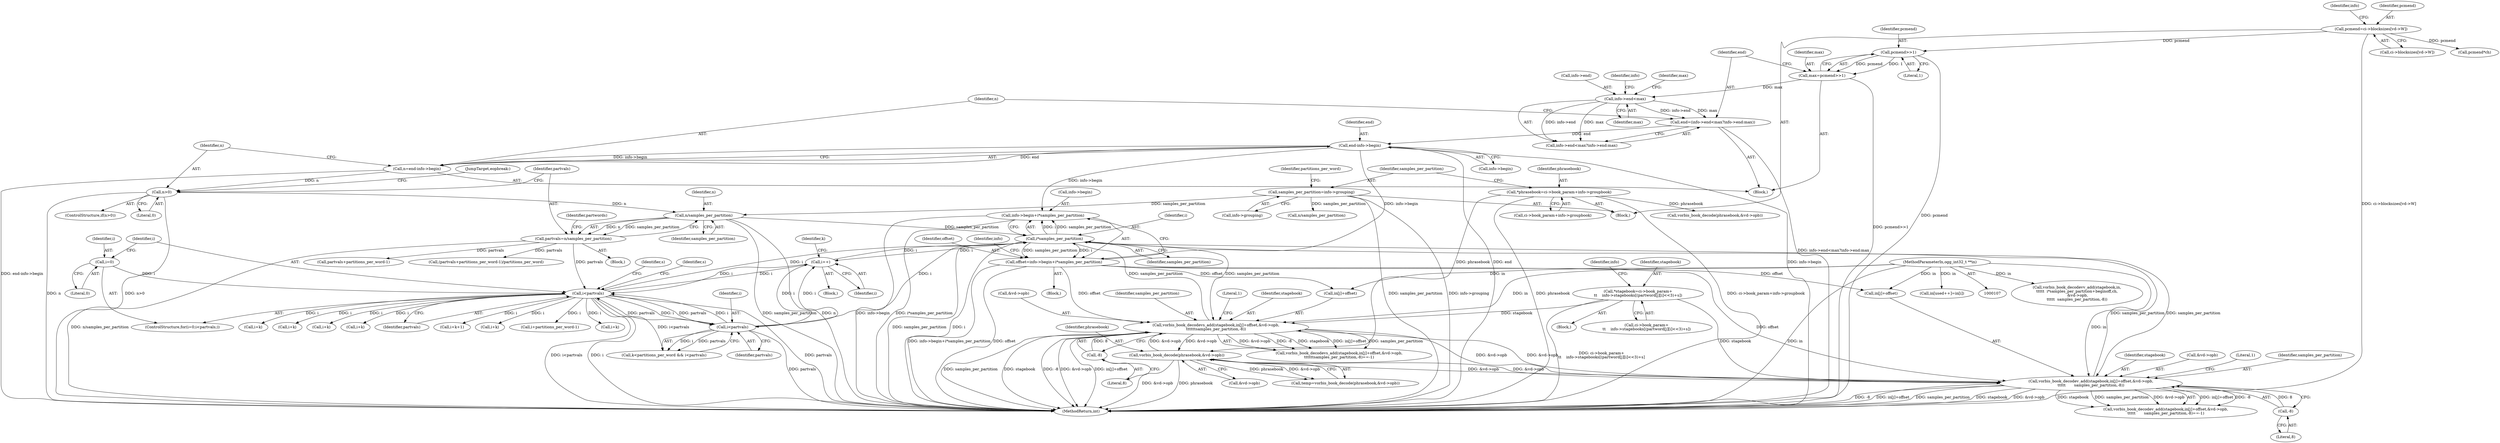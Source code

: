 digraph "1_Android_659030a2e80c38fb8da0a4eb68695349eec6778b@pointer" {
"1000483" [label="(Call,info->begin+i*samples_per_partition)"];
"1000193" [label="(Call,end-info->begin)"];
"1000178" [label="(Call,end=(info->end<max?info->end:max))"];
"1000181" [label="(Call,info->end<max)"];
"1000172" [label="(Call,max=pcmend>>1)"];
"1000174" [label="(Call,pcmend>>1)"];
"1000155" [label="(Call,pcmend=ci->blocksizes[vd->W])"];
"1000487" [label="(Call,i*samples_per_partition)"];
"1000298" [label="(Call,i<partvals)"];
"1000295" [label="(Call,i=0)"];
"1000462" [label="(Call,i<partvals)"];
"1000468" [label="(Call,i++)"];
"1000204" [label="(Call,partvals=n/samples_per_partition)"];
"1000206" [label="(Call,n/samples_per_partition)"];
"1000199" [label="(Call,n>0)"];
"1000191" [label="(Call,n=end-info->begin)"];
"1000143" [label="(Call,samples_per_partition=info->grouping)"];
"1000555" [label="(Call,vorbis_book_decodevs_add(stagebook,in[j]+offset,&vd->opb,\n\t\t\t\t\t\tsamples_per_partition,-8))"];
"1000508" [label="(Call,*stagebook=ci->book_param+\n\t\t    info->stagebooks[(partword[j][i]<<3)+s])"];
"1000110" [label="(MethodParameterIn,ogg_int32_t **in)"];
"1000481" [label="(Call,offset=info->begin+i*samples_per_partition)"];
"1000400" [label="(Call,vorbis_book_decode(phrasebook,&vd->opb))"];
"1000133" [label="(Call,*phrasebook=ci->book_param+info->groupbook)"];
"1000534" [label="(Call,vorbis_book_decodev_add(stagebook,in[j]+offset,&vd->opb,\n\t\t\t\t\t       samples_per_partition,-8))"];
"1000546" [label="(Call,-8)"];
"1000567" [label="(Call,-8)"];
"1000205" [label="(Identifier,partvals)"];
"1000195" [label="(Call,info->begin)"];
"1000570" [label="(Literal,1)"];
"1000185" [label="(Identifier,max)"];
"1000429" [label="(Call,i+k)"];
"1000110" [label="(MethodParameterIn,ogg_int32_t **in)"];
"1000556" [label="(Identifier,stagebook)"];
"1000155" [label="(Call,pcmend=ci->blocksizes[vd->W])"];
"1000465" [label="(Block,)"];
"1000294" [label="(ControlStructure,for(i=0;i<partvals;))"];
"1000562" [label="(Call,&vd->opb)"];
"1000509" [label="(Identifier,stagebook)"];
"1000463" [label="(Identifier,i)"];
"1000536" [label="(Call,in[j]+offset)"];
"1000557" [label="(Call,in[j]+offset)"];
"1000334" [label="(Call,i+k)"];
"1000535" [label="(Identifier,stagebook)"];
"1000568" [label="(Literal,8)"];
"1000295" [label="(Call,i=0)"];
"1000555" [label="(Call,vorbis_book_decodevs_add(stagebook,in[j]+offset,&vd->opb,\n\t\t\t\t\t\tsamples_per_partition,-8))"];
"1000204" [label="(Call,partvals=n/samples_per_partition)"];
"1000207" [label="(Identifier,n)"];
"1000384" [label="(Call,i+k)"];
"1000482" [label="(Identifier,offset)"];
"1000375" [label="(Call,i+k)"];
"1000481" [label="(Call,offset=info->begin+i*samples_per_partition)"];
"1000191" [label="(Call,n=end-info->begin)"];
"1000547" [label="(Literal,8)"];
"1000167" [label="(Identifier,info)"];
"1000157" [label="(Call,ci->blocksizes[vd->W])"];
"1000300" [label="(Identifier,partvals)"];
"1000488" [label="(Identifier,i)"];
"1000172" [label="(Call,max=pcmend>>1)"];
"1000529" [label="(Identifier,info)"];
"1000458" [label="(Call,k<partitions_per_word && i<partvals)"];
"1000464" [label="(Identifier,partvals)"];
"1000733" [label="(Call,vorbis_book_decode(phrasebook,&vd->opb))"];
"1000193" [label="(Call,end-info->begin)"];
"1000401" [label="(Identifier,phrasebook)"];
"1000182" [label="(Call,info->end)"];
"1000176" [label="(Literal,1)"];
"1000832" [label="(Call,vorbis_book_decodevv_add(stagebook,in,\n\t\t\t\t\t  i*samples_per_partition+beginoff,ch,\n &vd->opb,\n\t\t\t\t\t  samples_per_partition,-8))"];
"1000296" [label="(Identifier,i)"];
"1000342" [label="(Call,i+k+1)"];
"1000211" [label="(Identifier,partwords)"];
"1000113" [label="(Block,)"];
"1000510" [label="(Call,ci->book_param+\n\t\t    info->stagebooks[(partword[j][i]<<3)+s])"];
"1000187" [label="(Identifier,info)"];
"1000578" [label="(Call,pcmend*ch)"];
"1000437" [label="(Call,i+k)"];
"1000200" [label="(Identifier,n)"];
"1000299" [label="(Identifier,i)"];
"1000566" [label="(Identifier,samples_per_partition)"];
"1000854" [label="(MethodReturn,int)"];
"1000494" [label="(Identifier,info)"];
"1000150" [label="(Identifier,partitions_per_word)"];
"1000462" [label="(Call,i<partvals)"];
"1000232" [label="(Call,in[used++]=in[i])"];
"1000199" [label="(Call,n>0)"];
"1000567" [label="(Call,-8)"];
"1000194" [label="(Identifier,end)"];
"1000400" [label="(Call,vorbis_book_decode(phrasebook,&vd->opb))"];
"1000554" [label="(Call,vorbis_book_decodevs_add(stagebook,in[j]+offset,&vd->opb,\n\t\t\t\t\t\tsamples_per_partition,-8)==-1)"];
"1000479" [label="(Block,)"];
"1000533" [label="(Call,vorbis_book_decodev_add(stagebook,in[j]+offset,&vd->opb,\n\t\t\t\t\t       samples_per_partition,-8)==-1)"];
"1000402" [label="(Call,&vd->opb)"];
"1000506" [label="(Block,)"];
"1000508" [label="(Call,*stagebook=ci->book_param+\n\t\t    info->stagebooks[(partword[j][i]<<3)+s])"];
"1000298" [label="(Call,i<partvals)"];
"1000170" [label="(Block,)"];
"1000206" [label="(Call,n/samples_per_partition)"];
"1000192" [label="(Identifier,n)"];
"1000541" [label="(Call,&vd->opb)"];
"1000145" [label="(Call,info->grouping)"];
"1000549" [label="(Literal,1)"];
"1000180" [label="(Call,info->end<max?info->end:max)"];
"1000181" [label="(Call,info->end<max)"];
"1000546" [label="(Call,-8)"];
"1000173" [label="(Identifier,max)"];
"1000198" [label="(ControlStructure,if(n>0))"];
"1000468" [label="(Call,i++)"];
"1000469" [label="(Identifier,i)"];
"1000297" [label="(Literal,0)"];
"1000312" [label="(Call,i+partitions_per_word-1)"];
"1000135" [label="(Call,ci->book_param+info->groupbook)"];
"1000201" [label="(Literal,0)"];
"1000189" [label="(Identifier,max)"];
"1000450" [label="(Call,i+k)"];
"1000175" [label="(Identifier,pcmend)"];
"1000208" [label="(Identifier,samples_per_partition)"];
"1000489" [label="(Identifier,samples_per_partition)"];
"1000179" [label="(Identifier,end)"];
"1000174" [label="(Call,pcmend>>1)"];
"1000483" [label="(Call,info->begin+i*samples_per_partition)"];
"1000398" [label="(Call,temp=vorbis_book_decode(phrasebook,&vd->opb))"];
"1000202" [label="(Block,)"];
"1000178" [label="(Call,end=(info->end<max?info->end:max))"];
"1000545" [label="(Identifier,samples_per_partition)"];
"1000213" [label="(Call,partvals+partitions_per_word-1)"];
"1000851" [label="(JumpTarget,eopbreak:)"];
"1000144" [label="(Identifier,samples_per_partition)"];
"1000143" [label="(Call,samples_per_partition=info->grouping)"];
"1000534" [label="(Call,vorbis_book_decodev_add(stagebook,in[j]+offset,&vd->opb,\n\t\t\t\t\t       samples_per_partition,-8))"];
"1000212" [label="(Call,(partvals+partitions_per_word-1)/partitions_per_word)"];
"1000487" [label="(Call,i*samples_per_partition)"];
"1000292" [label="(Identifier,s)"];
"1000460" [label="(Identifier,k)"];
"1000156" [label="(Identifier,pcmend)"];
"1000304" [label="(Identifier,s)"];
"1000133" [label="(Call,*phrasebook=ci->book_param+info->groupbook)"];
"1000484" [label="(Call,info->begin)"];
"1000611" [label="(Call,n/samples_per_partition)"];
"1000134" [label="(Identifier,phrasebook)"];
"1000483" -> "1000481"  [label="AST: "];
"1000483" -> "1000487"  [label="CFG: "];
"1000484" -> "1000483"  [label="AST: "];
"1000487" -> "1000483"  [label="AST: "];
"1000481" -> "1000483"  [label="CFG: "];
"1000483" -> "1000854"  [label="DDG: i*samples_per_partition"];
"1000483" -> "1000854"  [label="DDG: info->begin"];
"1000193" -> "1000483"  [label="DDG: info->begin"];
"1000487" -> "1000483"  [label="DDG: i"];
"1000487" -> "1000483"  [label="DDG: samples_per_partition"];
"1000193" -> "1000191"  [label="AST: "];
"1000193" -> "1000195"  [label="CFG: "];
"1000194" -> "1000193"  [label="AST: "];
"1000195" -> "1000193"  [label="AST: "];
"1000191" -> "1000193"  [label="CFG: "];
"1000193" -> "1000854"  [label="DDG: end"];
"1000193" -> "1000854"  [label="DDG: info->begin"];
"1000193" -> "1000191"  [label="DDG: end"];
"1000193" -> "1000191"  [label="DDG: info->begin"];
"1000178" -> "1000193"  [label="DDG: end"];
"1000193" -> "1000481"  [label="DDG: info->begin"];
"1000178" -> "1000170"  [label="AST: "];
"1000178" -> "1000180"  [label="CFG: "];
"1000179" -> "1000178"  [label="AST: "];
"1000180" -> "1000178"  [label="AST: "];
"1000192" -> "1000178"  [label="CFG: "];
"1000178" -> "1000854"  [label="DDG: info->end<max?info->end:max"];
"1000181" -> "1000178"  [label="DDG: info->end"];
"1000181" -> "1000178"  [label="DDG: max"];
"1000181" -> "1000180"  [label="AST: "];
"1000181" -> "1000185"  [label="CFG: "];
"1000182" -> "1000181"  [label="AST: "];
"1000185" -> "1000181"  [label="AST: "];
"1000187" -> "1000181"  [label="CFG: "];
"1000189" -> "1000181"  [label="CFG: "];
"1000172" -> "1000181"  [label="DDG: max"];
"1000181" -> "1000180"  [label="DDG: info->end"];
"1000181" -> "1000180"  [label="DDG: max"];
"1000172" -> "1000170"  [label="AST: "];
"1000172" -> "1000174"  [label="CFG: "];
"1000173" -> "1000172"  [label="AST: "];
"1000174" -> "1000172"  [label="AST: "];
"1000179" -> "1000172"  [label="CFG: "];
"1000172" -> "1000854"  [label="DDG: pcmend>>1"];
"1000174" -> "1000172"  [label="DDG: pcmend"];
"1000174" -> "1000172"  [label="DDG: 1"];
"1000174" -> "1000176"  [label="CFG: "];
"1000175" -> "1000174"  [label="AST: "];
"1000176" -> "1000174"  [label="AST: "];
"1000174" -> "1000854"  [label="DDG: pcmend"];
"1000155" -> "1000174"  [label="DDG: pcmend"];
"1000155" -> "1000113"  [label="AST: "];
"1000155" -> "1000157"  [label="CFG: "];
"1000156" -> "1000155"  [label="AST: "];
"1000157" -> "1000155"  [label="AST: "];
"1000167" -> "1000155"  [label="CFG: "];
"1000155" -> "1000854"  [label="DDG: ci->blocksizes[vd->W]"];
"1000155" -> "1000578"  [label="DDG: pcmend"];
"1000487" -> "1000489"  [label="CFG: "];
"1000488" -> "1000487"  [label="AST: "];
"1000489" -> "1000487"  [label="AST: "];
"1000487" -> "1000854"  [label="DDG: samples_per_partition"];
"1000487" -> "1000854"  [label="DDG: i"];
"1000487" -> "1000468"  [label="DDG: i"];
"1000487" -> "1000481"  [label="DDG: i"];
"1000487" -> "1000481"  [label="DDG: samples_per_partition"];
"1000298" -> "1000487"  [label="DDG: i"];
"1000462" -> "1000487"  [label="DDG: i"];
"1000468" -> "1000487"  [label="DDG: i"];
"1000555" -> "1000487"  [label="DDG: samples_per_partition"];
"1000206" -> "1000487"  [label="DDG: samples_per_partition"];
"1000534" -> "1000487"  [label="DDG: samples_per_partition"];
"1000487" -> "1000534"  [label="DDG: samples_per_partition"];
"1000487" -> "1000555"  [label="DDG: samples_per_partition"];
"1000298" -> "1000294"  [label="AST: "];
"1000298" -> "1000300"  [label="CFG: "];
"1000299" -> "1000298"  [label="AST: "];
"1000300" -> "1000298"  [label="AST: "];
"1000304" -> "1000298"  [label="CFG: "];
"1000292" -> "1000298"  [label="CFG: "];
"1000298" -> "1000854"  [label="DDG: i<partvals"];
"1000298" -> "1000854"  [label="DDG: i"];
"1000298" -> "1000854"  [label="DDG: partvals"];
"1000295" -> "1000298"  [label="DDG: i"];
"1000462" -> "1000298"  [label="DDG: i"];
"1000462" -> "1000298"  [label="DDG: partvals"];
"1000468" -> "1000298"  [label="DDG: i"];
"1000204" -> "1000298"  [label="DDG: partvals"];
"1000298" -> "1000312"  [label="DDG: i"];
"1000298" -> "1000334"  [label="DDG: i"];
"1000298" -> "1000342"  [label="DDG: i"];
"1000298" -> "1000375"  [label="DDG: i"];
"1000298" -> "1000384"  [label="DDG: i"];
"1000298" -> "1000429"  [label="DDG: i"];
"1000298" -> "1000437"  [label="DDG: i"];
"1000298" -> "1000450"  [label="DDG: i"];
"1000298" -> "1000458"  [label="DDG: i<partvals"];
"1000298" -> "1000462"  [label="DDG: i"];
"1000298" -> "1000462"  [label="DDG: partvals"];
"1000298" -> "1000468"  [label="DDG: i"];
"1000295" -> "1000294"  [label="AST: "];
"1000295" -> "1000297"  [label="CFG: "];
"1000296" -> "1000295"  [label="AST: "];
"1000297" -> "1000295"  [label="AST: "];
"1000299" -> "1000295"  [label="CFG: "];
"1000462" -> "1000458"  [label="AST: "];
"1000462" -> "1000464"  [label="CFG: "];
"1000463" -> "1000462"  [label="AST: "];
"1000464" -> "1000462"  [label="AST: "];
"1000458" -> "1000462"  [label="CFG: "];
"1000462" -> "1000854"  [label="DDG: partvals"];
"1000462" -> "1000458"  [label="DDG: i"];
"1000462" -> "1000458"  [label="DDG: partvals"];
"1000468" -> "1000462"  [label="DDG: i"];
"1000462" -> "1000468"  [label="DDG: i"];
"1000468" -> "1000465"  [label="AST: "];
"1000468" -> "1000469"  [label="CFG: "];
"1000469" -> "1000468"  [label="AST: "];
"1000460" -> "1000468"  [label="CFG: "];
"1000204" -> "1000202"  [label="AST: "];
"1000204" -> "1000206"  [label="CFG: "];
"1000205" -> "1000204"  [label="AST: "];
"1000206" -> "1000204"  [label="AST: "];
"1000211" -> "1000204"  [label="CFG: "];
"1000204" -> "1000854"  [label="DDG: n/samples_per_partition"];
"1000206" -> "1000204"  [label="DDG: n"];
"1000206" -> "1000204"  [label="DDG: samples_per_partition"];
"1000204" -> "1000212"  [label="DDG: partvals"];
"1000204" -> "1000213"  [label="DDG: partvals"];
"1000206" -> "1000208"  [label="CFG: "];
"1000207" -> "1000206"  [label="AST: "];
"1000208" -> "1000206"  [label="AST: "];
"1000206" -> "1000854"  [label="DDG: samples_per_partition"];
"1000206" -> "1000854"  [label="DDG: n"];
"1000199" -> "1000206"  [label="DDG: n"];
"1000143" -> "1000206"  [label="DDG: samples_per_partition"];
"1000199" -> "1000198"  [label="AST: "];
"1000199" -> "1000201"  [label="CFG: "];
"1000200" -> "1000199"  [label="AST: "];
"1000201" -> "1000199"  [label="AST: "];
"1000205" -> "1000199"  [label="CFG: "];
"1000851" -> "1000199"  [label="CFG: "];
"1000199" -> "1000854"  [label="DDG: n"];
"1000199" -> "1000854"  [label="DDG: n>0"];
"1000191" -> "1000199"  [label="DDG: n"];
"1000191" -> "1000170"  [label="AST: "];
"1000192" -> "1000191"  [label="AST: "];
"1000200" -> "1000191"  [label="CFG: "];
"1000191" -> "1000854"  [label="DDG: end-info->begin"];
"1000143" -> "1000113"  [label="AST: "];
"1000143" -> "1000145"  [label="CFG: "];
"1000144" -> "1000143"  [label="AST: "];
"1000145" -> "1000143"  [label="AST: "];
"1000150" -> "1000143"  [label="CFG: "];
"1000143" -> "1000854"  [label="DDG: samples_per_partition"];
"1000143" -> "1000854"  [label="DDG: info->grouping"];
"1000143" -> "1000611"  [label="DDG: samples_per_partition"];
"1000555" -> "1000554"  [label="AST: "];
"1000555" -> "1000567"  [label="CFG: "];
"1000556" -> "1000555"  [label="AST: "];
"1000557" -> "1000555"  [label="AST: "];
"1000562" -> "1000555"  [label="AST: "];
"1000566" -> "1000555"  [label="AST: "];
"1000567" -> "1000555"  [label="AST: "];
"1000570" -> "1000555"  [label="CFG: "];
"1000555" -> "1000854"  [label="DDG: &vd->opb"];
"1000555" -> "1000854"  [label="DDG: in[j]+offset"];
"1000555" -> "1000854"  [label="DDG: samples_per_partition"];
"1000555" -> "1000854"  [label="DDG: stagebook"];
"1000555" -> "1000854"  [label="DDG: -8"];
"1000555" -> "1000400"  [label="DDG: &vd->opb"];
"1000555" -> "1000534"  [label="DDG: &vd->opb"];
"1000555" -> "1000554"  [label="DDG: &vd->opb"];
"1000555" -> "1000554"  [label="DDG: -8"];
"1000555" -> "1000554"  [label="DDG: stagebook"];
"1000555" -> "1000554"  [label="DDG: in[j]+offset"];
"1000555" -> "1000554"  [label="DDG: samples_per_partition"];
"1000508" -> "1000555"  [label="DDG: stagebook"];
"1000110" -> "1000555"  [label="DDG: in"];
"1000481" -> "1000555"  [label="DDG: offset"];
"1000400" -> "1000555"  [label="DDG: &vd->opb"];
"1000534" -> "1000555"  [label="DDG: &vd->opb"];
"1000567" -> "1000555"  [label="DDG: 8"];
"1000508" -> "1000506"  [label="AST: "];
"1000508" -> "1000510"  [label="CFG: "];
"1000509" -> "1000508"  [label="AST: "];
"1000510" -> "1000508"  [label="AST: "];
"1000529" -> "1000508"  [label="CFG: "];
"1000508" -> "1000854"  [label="DDG: ci->book_param+\n\t\t    info->stagebooks[(partword[j][i]<<3)+s]"];
"1000508" -> "1000534"  [label="DDG: stagebook"];
"1000110" -> "1000107"  [label="AST: "];
"1000110" -> "1000854"  [label="DDG: in"];
"1000110" -> "1000232"  [label="DDG: in"];
"1000110" -> "1000534"  [label="DDG: in"];
"1000110" -> "1000536"  [label="DDG: in"];
"1000110" -> "1000557"  [label="DDG: in"];
"1000110" -> "1000832"  [label="DDG: in"];
"1000481" -> "1000479"  [label="AST: "];
"1000482" -> "1000481"  [label="AST: "];
"1000494" -> "1000481"  [label="CFG: "];
"1000481" -> "1000854"  [label="DDG: info->begin+i*samples_per_partition"];
"1000481" -> "1000854"  [label="DDG: offset"];
"1000481" -> "1000534"  [label="DDG: offset"];
"1000481" -> "1000536"  [label="DDG: offset"];
"1000481" -> "1000557"  [label="DDG: offset"];
"1000400" -> "1000398"  [label="AST: "];
"1000400" -> "1000402"  [label="CFG: "];
"1000401" -> "1000400"  [label="AST: "];
"1000402" -> "1000400"  [label="AST: "];
"1000398" -> "1000400"  [label="CFG: "];
"1000400" -> "1000854"  [label="DDG: phrasebook"];
"1000400" -> "1000854"  [label="DDG: &vd->opb"];
"1000400" -> "1000398"  [label="DDG: phrasebook"];
"1000400" -> "1000398"  [label="DDG: &vd->opb"];
"1000133" -> "1000400"  [label="DDG: phrasebook"];
"1000534" -> "1000400"  [label="DDG: &vd->opb"];
"1000400" -> "1000534"  [label="DDG: &vd->opb"];
"1000133" -> "1000113"  [label="AST: "];
"1000133" -> "1000135"  [label="CFG: "];
"1000134" -> "1000133"  [label="AST: "];
"1000135" -> "1000133"  [label="AST: "];
"1000144" -> "1000133"  [label="CFG: "];
"1000133" -> "1000854"  [label="DDG: phrasebook"];
"1000133" -> "1000854"  [label="DDG: ci->book_param+info->groupbook"];
"1000133" -> "1000733"  [label="DDG: phrasebook"];
"1000534" -> "1000533"  [label="AST: "];
"1000534" -> "1000546"  [label="CFG: "];
"1000535" -> "1000534"  [label="AST: "];
"1000536" -> "1000534"  [label="AST: "];
"1000541" -> "1000534"  [label="AST: "];
"1000545" -> "1000534"  [label="AST: "];
"1000546" -> "1000534"  [label="AST: "];
"1000549" -> "1000534"  [label="CFG: "];
"1000534" -> "1000854"  [label="DDG: -8"];
"1000534" -> "1000854"  [label="DDG: in[j]+offset"];
"1000534" -> "1000854"  [label="DDG: samples_per_partition"];
"1000534" -> "1000854"  [label="DDG: stagebook"];
"1000534" -> "1000854"  [label="DDG: &vd->opb"];
"1000534" -> "1000533"  [label="DDG: in[j]+offset"];
"1000534" -> "1000533"  [label="DDG: -8"];
"1000534" -> "1000533"  [label="DDG: stagebook"];
"1000534" -> "1000533"  [label="DDG: samples_per_partition"];
"1000534" -> "1000533"  [label="DDG: &vd->opb"];
"1000546" -> "1000534"  [label="DDG: 8"];
"1000546" -> "1000547"  [label="CFG: "];
"1000547" -> "1000546"  [label="AST: "];
"1000567" -> "1000568"  [label="CFG: "];
"1000568" -> "1000567"  [label="AST: "];
}
